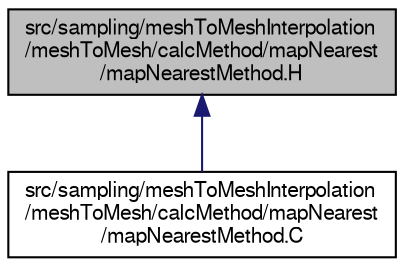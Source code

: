 digraph "src/sampling/meshToMeshInterpolation/meshToMesh/calcMethod/mapNearest/mapNearestMethod.H"
{
  bgcolor="transparent";
  edge [fontname="FreeSans",fontsize="10",labelfontname="FreeSans",labelfontsize="10"];
  node [fontname="FreeSans",fontsize="10",shape=record];
  Node222 [label="src/sampling/meshToMeshInterpolation\l/meshToMesh/calcMethod/mapNearest\l/mapNearestMethod.H",height=0.2,width=0.4,color="black", fillcolor="grey75", style="filled", fontcolor="black"];
  Node222 -> Node223 [dir="back",color="midnightblue",fontsize="10",style="solid",fontname="FreeSans"];
  Node223 [label="src/sampling/meshToMeshInterpolation\l/meshToMesh/calcMethod/mapNearest\l/mapNearestMethod.C",height=0.2,width=0.4,color="black",URL="$a14534.html"];
}
